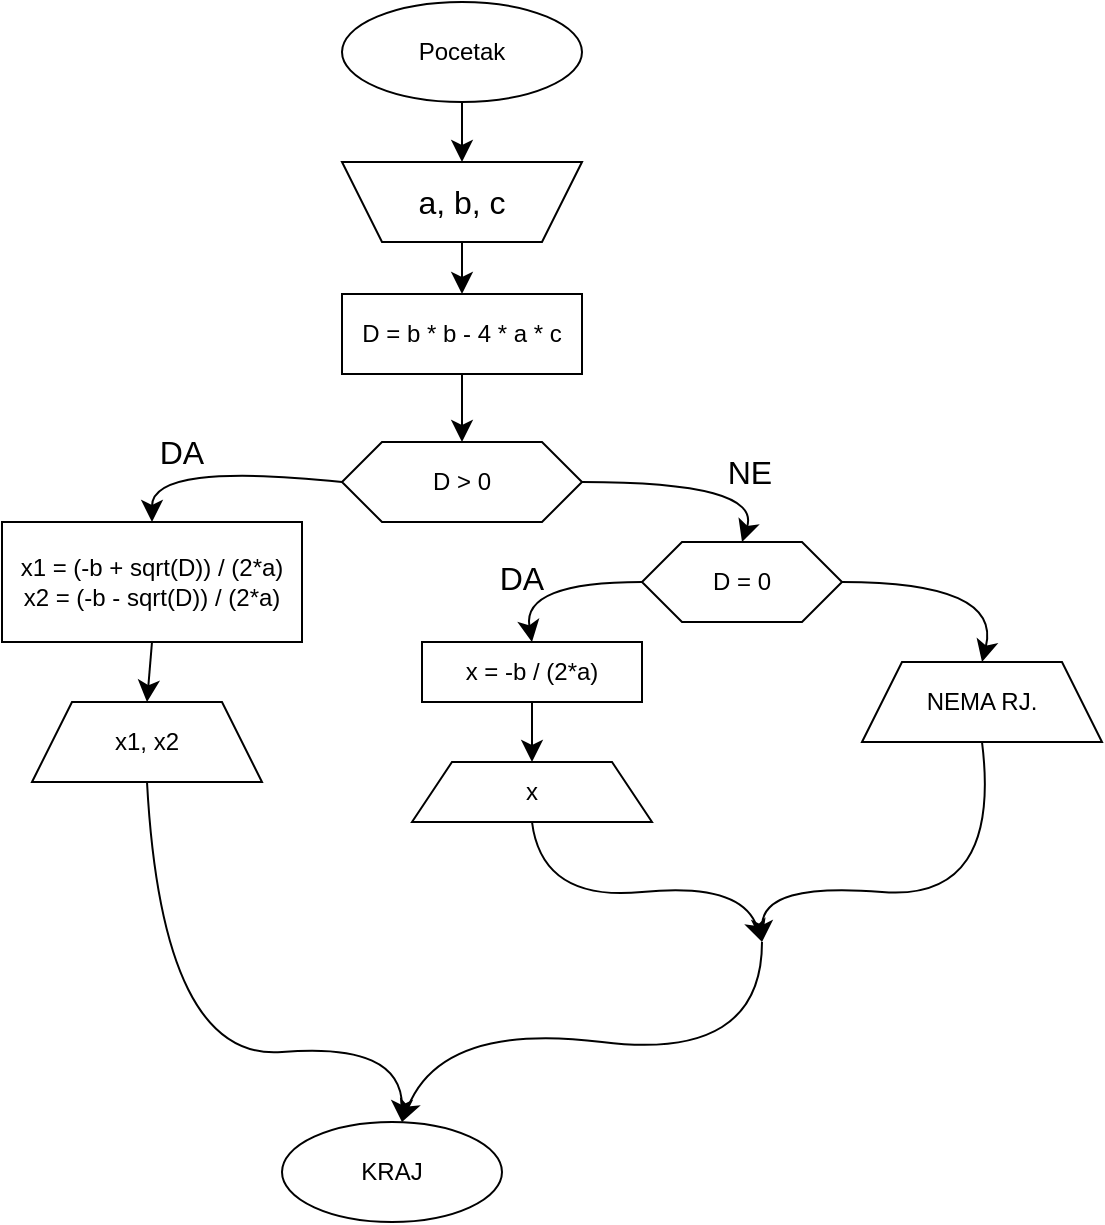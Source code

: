<mxfile version="24.7.17">
  <diagram name="Page-1" id="61__jMX6YE7rNpRTHAPb">
    <mxGraphModel dx="704" dy="831" grid="1" gridSize="10" guides="1" tooltips="1" connect="1" arrows="1" fold="1" page="1" pageScale="1" pageWidth="827" pageHeight="1169" math="0" shadow="0">
      <root>
        <mxCell id="0" />
        <mxCell id="1" parent="0" />
        <mxCell id="ON4HNf2QYOWmSJjJUJaD-3" style="edgeStyle=none;curved=1;rounded=0;orthogonalLoop=1;jettySize=auto;html=1;exitX=0.5;exitY=1;exitDx=0;exitDy=0;entryX=0.5;entryY=1;entryDx=0;entryDy=0;fontSize=12;startSize=8;endSize=8;" edge="1" parent="1" source="ON4HNf2QYOWmSJjJUJaD-1" target="ON4HNf2QYOWmSJjJUJaD-2">
          <mxGeometry relative="1" as="geometry" />
        </mxCell>
        <mxCell id="ON4HNf2QYOWmSJjJUJaD-1" value="Pocetak" style="ellipse;whiteSpace=wrap;html=1;" vertex="1" parent="1">
          <mxGeometry x="240" y="10" width="120" height="50" as="geometry" />
        </mxCell>
        <mxCell id="ON4HNf2QYOWmSJjJUJaD-7" style="edgeStyle=none;curved=1;rounded=0;orthogonalLoop=1;jettySize=auto;html=1;exitX=0.5;exitY=0;exitDx=0;exitDy=0;entryX=0.5;entryY=0;entryDx=0;entryDy=0;fontSize=12;startSize=8;endSize=8;" edge="1" parent="1" source="ON4HNf2QYOWmSJjJUJaD-2" target="ON4HNf2QYOWmSJjJUJaD-6">
          <mxGeometry relative="1" as="geometry" />
        </mxCell>
        <mxCell id="ON4HNf2QYOWmSJjJUJaD-2" value="" style="shape=trapezoid;perimeter=trapezoidPerimeter;whiteSpace=wrap;html=1;fixedSize=1;rotation=-180;" vertex="1" parent="1">
          <mxGeometry x="240" y="90" width="120" height="40" as="geometry" />
        </mxCell>
        <mxCell id="ON4HNf2QYOWmSJjJUJaD-4" value="a, b, c" style="text;html=1;align=center;verticalAlign=middle;whiteSpace=wrap;rounded=0;fontSize=16;" vertex="1" parent="1">
          <mxGeometry x="270" y="95" width="60" height="30" as="geometry" />
        </mxCell>
        <mxCell id="ON4HNf2QYOWmSJjJUJaD-9" style="edgeStyle=none;curved=1;rounded=0;orthogonalLoop=1;jettySize=auto;html=1;exitX=0.5;exitY=1;exitDx=0;exitDy=0;entryX=0.5;entryY=0;entryDx=0;entryDy=0;fontSize=12;startSize=8;endSize=8;" edge="1" parent="1" source="ON4HNf2QYOWmSJjJUJaD-6" target="ON4HNf2QYOWmSJjJUJaD-8">
          <mxGeometry relative="1" as="geometry" />
        </mxCell>
        <mxCell id="ON4HNf2QYOWmSJjJUJaD-6" value="D = b * b - 4 * a * c" style="rounded=0;whiteSpace=wrap;html=1;" vertex="1" parent="1">
          <mxGeometry x="240" y="156" width="120" height="40" as="geometry" />
        </mxCell>
        <mxCell id="ON4HNf2QYOWmSJjJUJaD-16" style="edgeStyle=none;curved=1;rounded=0;orthogonalLoop=1;jettySize=auto;html=1;exitX=0;exitY=0.5;exitDx=0;exitDy=0;entryX=0.5;entryY=0;entryDx=0;entryDy=0;fontSize=12;startSize=8;endSize=8;" edge="1" parent="1" source="ON4HNf2QYOWmSJjJUJaD-8" target="ON4HNf2QYOWmSJjJUJaD-10">
          <mxGeometry relative="1" as="geometry">
            <Array as="points">
              <mxPoint x="145" y="240" />
            </Array>
          </mxGeometry>
        </mxCell>
        <mxCell id="ON4HNf2QYOWmSJjJUJaD-21" style="edgeStyle=none;curved=1;rounded=0;orthogonalLoop=1;jettySize=auto;html=1;exitX=1;exitY=0.5;exitDx=0;exitDy=0;entryX=0.5;entryY=0;entryDx=0;entryDy=0;fontSize=12;startSize=8;endSize=8;" edge="1" parent="1" source="ON4HNf2QYOWmSJjJUJaD-8" target="ON4HNf2QYOWmSJjJUJaD-20">
          <mxGeometry relative="1" as="geometry">
            <Array as="points">
              <mxPoint x="450" y="250" />
            </Array>
          </mxGeometry>
        </mxCell>
        <mxCell id="ON4HNf2QYOWmSJjJUJaD-8" value="D &amp;gt; 0" style="shape=hexagon;perimeter=hexagonPerimeter2;whiteSpace=wrap;html=1;fixedSize=1;" vertex="1" parent="1">
          <mxGeometry x="240" y="230" width="120" height="40" as="geometry" />
        </mxCell>
        <mxCell id="ON4HNf2QYOWmSJjJUJaD-19" style="edgeStyle=none;curved=1;rounded=0;orthogonalLoop=1;jettySize=auto;html=1;exitX=0.5;exitY=1;exitDx=0;exitDy=0;entryX=0.5;entryY=0;entryDx=0;entryDy=0;fontSize=12;startSize=8;endSize=8;" edge="1" parent="1" source="ON4HNf2QYOWmSJjJUJaD-10" target="ON4HNf2QYOWmSJjJUJaD-18">
          <mxGeometry relative="1" as="geometry" />
        </mxCell>
        <mxCell id="ON4HNf2QYOWmSJjJUJaD-10" value="x1 = (-b + sqrt(D)) / (2*a)&lt;div&gt;x2 = (-b - sqrt(D)) / (2*a)&lt;/div&gt;" style="rounded=0;whiteSpace=wrap;html=1;" vertex="1" parent="1">
          <mxGeometry x="70" y="270" width="150" height="60" as="geometry" />
        </mxCell>
        <mxCell id="ON4HNf2QYOWmSJjJUJaD-17" value="DA" style="text;html=1;align=center;verticalAlign=middle;whiteSpace=wrap;rounded=0;fontSize=16;" vertex="1" parent="1">
          <mxGeometry x="130" y="220" width="60" height="30" as="geometry" />
        </mxCell>
        <mxCell id="ON4HNf2QYOWmSJjJUJaD-32" style="edgeStyle=none;curved=1;rounded=0;orthogonalLoop=1;jettySize=auto;html=1;exitX=0.5;exitY=1;exitDx=0;exitDy=0;fontSize=12;startSize=8;endSize=8;" edge="1" parent="1" source="ON4HNf2QYOWmSJjJUJaD-18">
          <mxGeometry relative="1" as="geometry">
            <mxPoint x="270" y="570" as="targetPoint" />
            <Array as="points">
              <mxPoint x="150" y="540" />
              <mxPoint x="270" y="530" />
            </Array>
          </mxGeometry>
        </mxCell>
        <mxCell id="ON4HNf2QYOWmSJjJUJaD-18" value="x1, x2" style="shape=trapezoid;perimeter=trapezoidPerimeter;whiteSpace=wrap;html=1;fixedSize=1;" vertex="1" parent="1">
          <mxGeometry x="85" y="360" width="115" height="40" as="geometry" />
        </mxCell>
        <mxCell id="ON4HNf2QYOWmSJjJUJaD-24" style="edgeStyle=none;curved=1;rounded=0;orthogonalLoop=1;jettySize=auto;html=1;exitX=0;exitY=0.5;exitDx=0;exitDy=0;entryX=0.5;entryY=0;entryDx=0;entryDy=0;fontSize=12;startSize=8;endSize=8;" edge="1" parent="1" source="ON4HNf2QYOWmSJjJUJaD-20" target="ON4HNf2QYOWmSJjJUJaD-23">
          <mxGeometry relative="1" as="geometry">
            <Array as="points">
              <mxPoint x="330" y="300" />
            </Array>
          </mxGeometry>
        </mxCell>
        <mxCell id="ON4HNf2QYOWmSJjJUJaD-29" style="edgeStyle=none;curved=1;rounded=0;orthogonalLoop=1;jettySize=auto;html=1;exitX=1;exitY=0.5;exitDx=0;exitDy=0;entryX=0.5;entryY=0;entryDx=0;entryDy=0;fontSize=12;startSize=8;endSize=8;" edge="1" parent="1" source="ON4HNf2QYOWmSJjJUJaD-20" target="ON4HNf2QYOWmSJjJUJaD-28">
          <mxGeometry relative="1" as="geometry">
            <Array as="points">
              <mxPoint x="570" y="300" />
            </Array>
          </mxGeometry>
        </mxCell>
        <mxCell id="ON4HNf2QYOWmSJjJUJaD-20" value="D = 0" style="shape=hexagon;perimeter=hexagonPerimeter2;whiteSpace=wrap;html=1;fixedSize=1;" vertex="1" parent="1">
          <mxGeometry x="390" y="280" width="100" height="40" as="geometry" />
        </mxCell>
        <mxCell id="ON4HNf2QYOWmSJjJUJaD-22" value="NE" style="text;html=1;align=center;verticalAlign=middle;whiteSpace=wrap;rounded=0;fontSize=16;" vertex="1" parent="1">
          <mxGeometry x="414" y="230" width="60" height="30" as="geometry" />
        </mxCell>
        <mxCell id="ON4HNf2QYOWmSJjJUJaD-27" style="edgeStyle=none;curved=1;rounded=0;orthogonalLoop=1;jettySize=auto;html=1;exitX=0.5;exitY=1;exitDx=0;exitDy=0;entryX=0.5;entryY=0;entryDx=0;entryDy=0;fontSize=12;startSize=8;endSize=8;" edge="1" parent="1" source="ON4HNf2QYOWmSJjJUJaD-23" target="ON4HNf2QYOWmSJjJUJaD-26">
          <mxGeometry relative="1" as="geometry" />
        </mxCell>
        <mxCell id="ON4HNf2QYOWmSJjJUJaD-23" value="x = -b / (2*a)" style="rounded=0;whiteSpace=wrap;html=1;" vertex="1" parent="1">
          <mxGeometry x="280" y="330" width="110" height="30" as="geometry" />
        </mxCell>
        <mxCell id="ON4HNf2QYOWmSJjJUJaD-25" value="DA" style="text;html=1;align=center;verticalAlign=middle;whiteSpace=wrap;rounded=0;fontSize=16;" vertex="1" parent="1">
          <mxGeometry x="300" y="283" width="60" height="30" as="geometry" />
        </mxCell>
        <mxCell id="ON4HNf2QYOWmSJjJUJaD-30" style="edgeStyle=none;curved=1;rounded=0;orthogonalLoop=1;jettySize=auto;html=1;exitX=0.5;exitY=1;exitDx=0;exitDy=0;fontSize=12;startSize=8;endSize=8;" edge="1" parent="1" source="ON4HNf2QYOWmSJjJUJaD-26">
          <mxGeometry relative="1" as="geometry">
            <mxPoint x="450" y="480" as="targetPoint" />
            <Array as="points">
              <mxPoint x="340" y="460" />
              <mxPoint x="440" y="450" />
            </Array>
          </mxGeometry>
        </mxCell>
        <mxCell id="ON4HNf2QYOWmSJjJUJaD-26" value="x" style="shape=trapezoid;perimeter=trapezoidPerimeter;whiteSpace=wrap;html=1;fixedSize=1;" vertex="1" parent="1">
          <mxGeometry x="275" y="390" width="120" height="30" as="geometry" />
        </mxCell>
        <mxCell id="ON4HNf2QYOWmSJjJUJaD-31" style="edgeStyle=none;curved=1;rounded=0;orthogonalLoop=1;jettySize=auto;html=1;exitX=0.5;exitY=1;exitDx=0;exitDy=0;fontSize=12;startSize=8;endSize=8;" edge="1" parent="1" source="ON4HNf2QYOWmSJjJUJaD-28">
          <mxGeometry relative="1" as="geometry">
            <mxPoint x="450" y="480" as="targetPoint" />
            <Array as="points">
              <mxPoint x="570" y="460" />
              <mxPoint x="450" y="450" />
            </Array>
          </mxGeometry>
        </mxCell>
        <mxCell id="ON4HNf2QYOWmSJjJUJaD-28" value="NEMA RJ." style="shape=trapezoid;perimeter=trapezoidPerimeter;whiteSpace=wrap;html=1;fixedSize=1;" vertex="1" parent="1">
          <mxGeometry x="500" y="340" width="120" height="40" as="geometry" />
        </mxCell>
        <mxCell id="ON4HNf2QYOWmSJjJUJaD-33" value="" style="endArrow=classic;html=1;rounded=0;fontSize=12;startSize=8;endSize=8;curved=1;" edge="1" parent="1">
          <mxGeometry width="50" height="50" relative="1" as="geometry">
            <mxPoint x="450" y="480" as="sourcePoint" />
            <mxPoint x="270" y="570" as="targetPoint" />
            <Array as="points">
              <mxPoint x="450" y="540" />
              <mxPoint x="290" y="520" />
            </Array>
          </mxGeometry>
        </mxCell>
        <mxCell id="ON4HNf2QYOWmSJjJUJaD-34" value="KRAJ" style="ellipse;whiteSpace=wrap;html=1;" vertex="1" parent="1">
          <mxGeometry x="210" y="570" width="110" height="50" as="geometry" />
        </mxCell>
      </root>
    </mxGraphModel>
  </diagram>
</mxfile>
